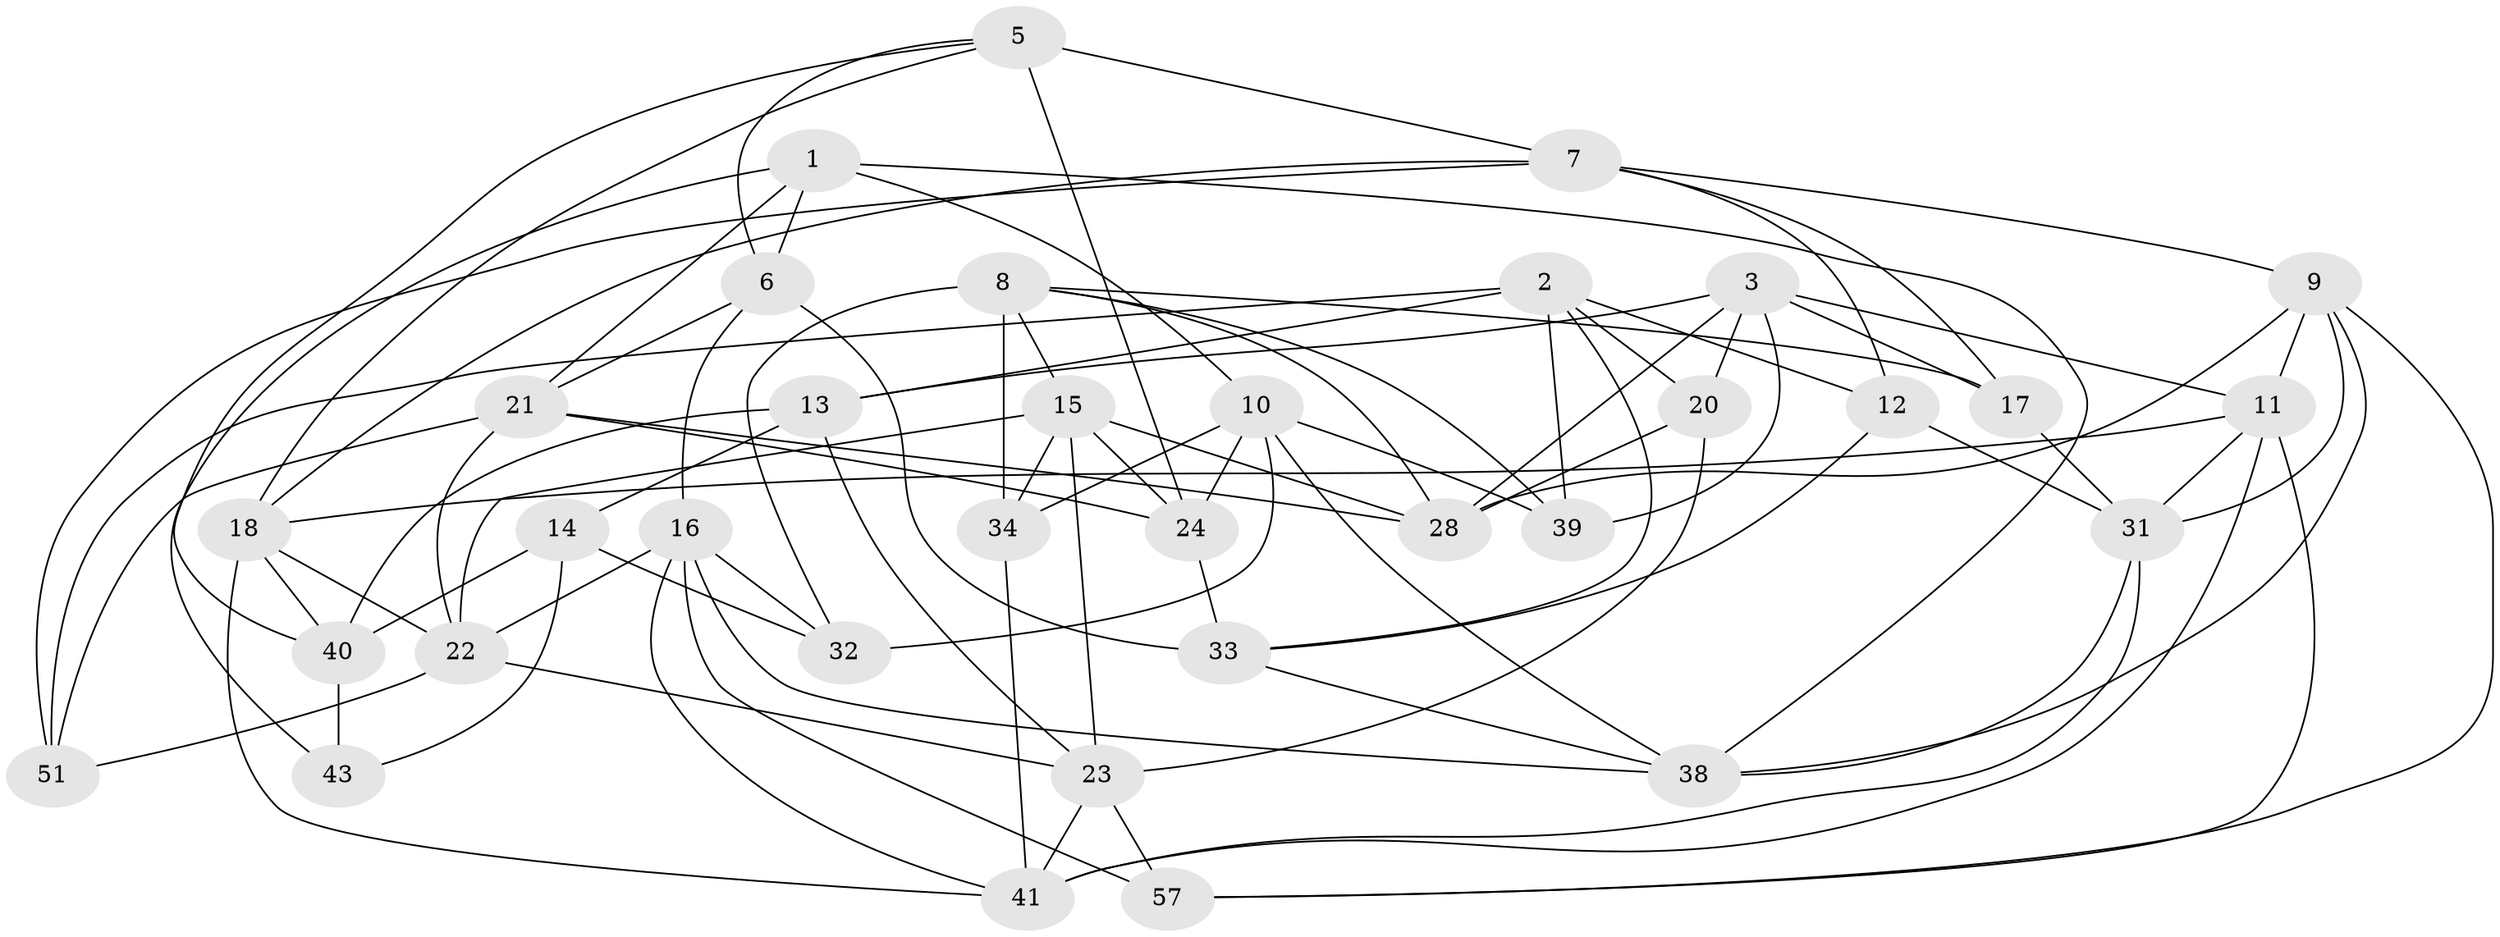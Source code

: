 // original degree distribution, {4: 1.0}
// Generated by graph-tools (version 1.1) at 2025/42/03/06/25 10:42:25]
// undirected, 34 vertices, 88 edges
graph export_dot {
graph [start="1"]
  node [color=gray90,style=filled];
  1 [super="+4"];
  2 [super="+53"];
  3 [super="+54"];
  5 [super="+35"];
  6 [super="+47"];
  7 [super="+29"];
  8 [super="+45"];
  9 [super="+30"];
  10 [super="+42"];
  11 [super="+26"];
  12;
  13 [super="+56"];
  14 [super="+59"];
  15 [super="+36"];
  16 [super="+19"];
  17;
  18 [super="+50"];
  20;
  21 [super="+25"];
  22 [super="+37"];
  23 [super="+58"];
  24 [super="+27"];
  28 [super="+44"];
  31 [super="+49"];
  32;
  33 [super="+46"];
  34;
  38 [super="+48"];
  39;
  40 [super="+52"];
  41 [super="+55"];
  43;
  51;
  57;
  1 -- 21;
  1 -- 43 [weight=2];
  1 -- 10;
  1 -- 6;
  1 -- 38;
  2 -- 33;
  2 -- 12;
  2 -- 39;
  2 -- 51;
  2 -- 20;
  2 -- 13;
  3 -- 28;
  3 -- 39;
  3 -- 17;
  3 -- 20;
  3 -- 11;
  3 -- 13;
  5 -- 24 [weight=2];
  5 -- 7;
  5 -- 40;
  5 -- 18;
  5 -- 6;
  6 -- 33 [weight=2];
  6 -- 16;
  6 -- 21;
  7 -- 51;
  7 -- 9;
  7 -- 17;
  7 -- 12;
  7 -- 18;
  8 -- 15;
  8 -- 39;
  8 -- 32;
  8 -- 17;
  8 -- 34;
  8 -- 28;
  9 -- 57;
  9 -- 38;
  9 -- 11;
  9 -- 31;
  9 -- 28;
  10 -- 34;
  10 -- 38;
  10 -- 39;
  10 -- 32;
  10 -- 24;
  11 -- 41;
  11 -- 18;
  11 -- 31;
  11 -- 57;
  12 -- 33;
  12 -- 31;
  13 -- 40;
  13 -- 23;
  13 -- 14 [weight=2];
  14 -- 40 [weight=2];
  14 -- 32;
  14 -- 43;
  15 -- 22;
  15 -- 23;
  15 -- 34;
  15 -- 28;
  15 -- 24;
  16 -- 38;
  16 -- 32;
  16 -- 57;
  16 -- 22;
  16 -- 41;
  17 -- 31;
  18 -- 22;
  18 -- 40;
  18 -- 41;
  20 -- 23;
  20 -- 28;
  21 -- 22;
  21 -- 24;
  21 -- 51;
  21 -- 28;
  22 -- 51;
  22 -- 23;
  23 -- 41;
  23 -- 57;
  24 -- 33;
  31 -- 38;
  31 -- 41;
  33 -- 38;
  34 -- 41;
  40 -- 43;
}
